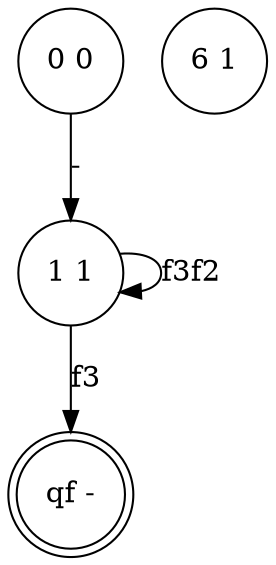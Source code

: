 digraph 4 {
	"1 1" [shape=circle]
	"qf -" [shape=doublecircle]
	"0 0" [shape=circle]
	"6 1" [shape=circle]
	"0 0" -> "1 1" [label="-"]
	"1 1" -> "1 1" [label=f3f2]
	"1 1" -> "qf -" [label=f3]
}
